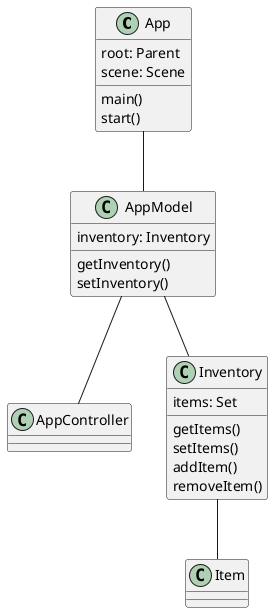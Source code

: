 '   UCF COP3330 Summer 2021 Assignment 5 Solution
'   Copyright 2021 rielly donnell

@startuml
'https://plantuml.com/class-diagram

App -- AppModel
AppModel -- AppController
AppModel -- Inventory
Inventory -- Item

class App {
    root: Parent
    scene: Scene

    main()
    start()
}

class AppController {
}

class AppModel {
    inventory: Inventory

    getInventory()
    setInventory()
}

class Inventory {
    items: Set

    getItems()
    setItems()
    addItem()
    removeItem()
}

class Item {
}

@enduml
